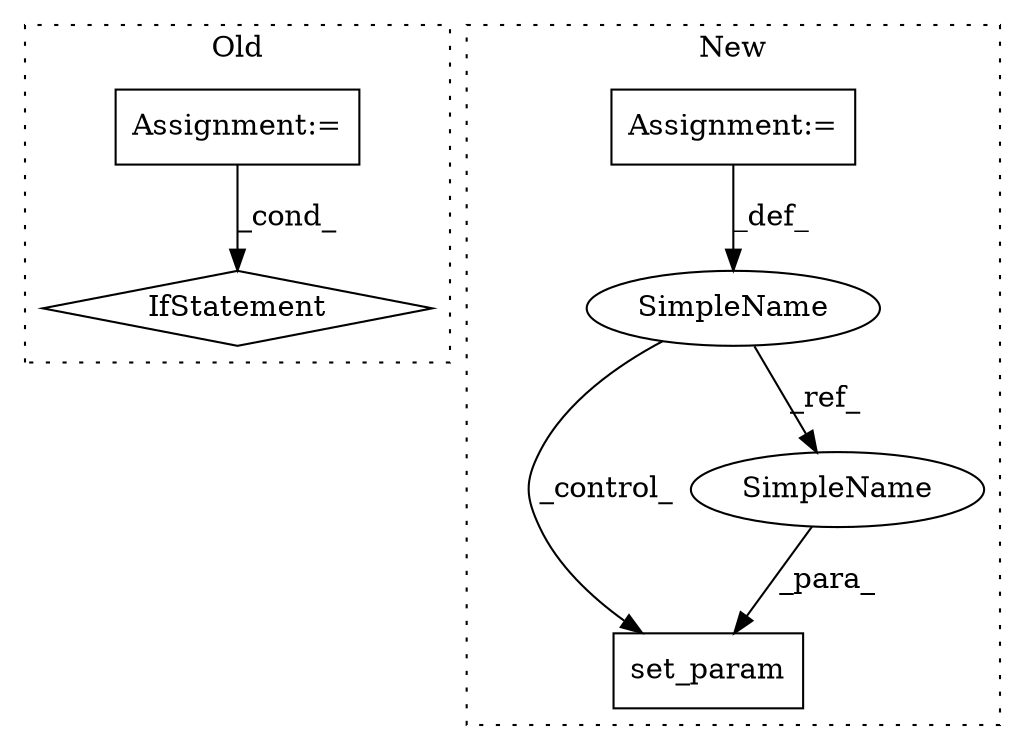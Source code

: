 digraph G {
subgraph cluster0 {
1 [label="IfStatement" a="25" s="9853,9871" l="4,2" shape="diamond"];
3 [label="Assignment:=" a="7" s="9302" l="1" shape="box"];
label = "Old";
style="dotted";
}
subgraph cluster1 {
2 [label="set_param" a="32" s="8618,8638" l="10,1" shape="box"];
4 [label="SimpleName" a="42" s="8579" l="5" shape="ellipse"];
5 [label="Assignment:=" a="7" s="8503,8601" l="72,2" shape="box"];
6 [label="SimpleName" a="42" s="8633" l="5" shape="ellipse"];
label = "New";
style="dotted";
}
3 -> 1 [label="_cond_"];
4 -> 6 [label="_ref_"];
4 -> 2 [label="_control_"];
5 -> 4 [label="_def_"];
6 -> 2 [label="_para_"];
}